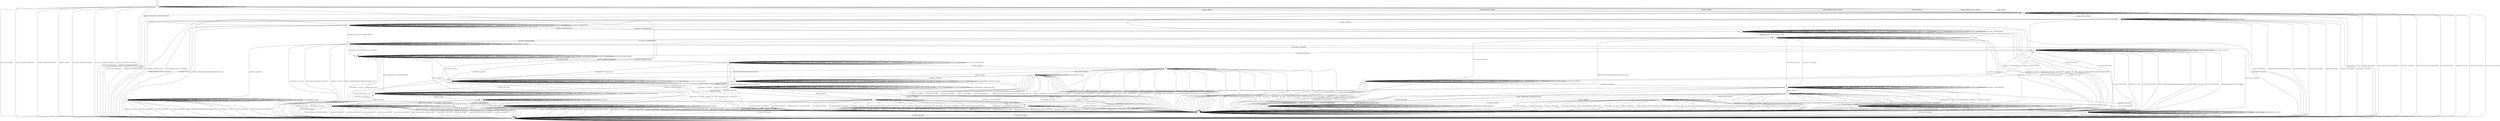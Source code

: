 digraph "" {
	graph ["Incoming time"=0.2832934856414795,
		"Outgoing time"=0.41793370246887207,
		Output="{'States': 32, 'Transitions': 683}",
		Reference="{'States': 32, 'Transitions': 683}",
		Solver=msat,
		Updated="{'States': 32, 'Transitions': 683}",
		"f-measure"=1.0,
		precision=1.0,
		recall=1.0
	];
	a -> a	[key=0,
		label="KEXINIT / UNIMPLEMENTED"];
	a -> a	[key=1,
		label="SERVICE_REQUEST_AUTH / SERVICE_ACCEPT"];
	a -> a	[key=2,
		label="CH_WINDOW_ADJUST / UNIMPLEMENTED"];
	a -> a	[key=3,
		label="DEBUG / NO_RESP"];
	a -> a	[key=4,
		label="CH_EXTENDED_DATA / UNIMPLEMENTED"];
	a -> a	[key=5,
		label="CH_OPEN / CH_MAX"];
	a -> a	[key=6,
		label="CH_REQUEST_PTY / UNIMPLEMENTED"];
	a -> a	[key=7,
		label="KEX30 / UNIMPLEMENTED"];
	a -> a	[key=8,
		label="IGNORE / NO_RESP"];
	a -> a	[key=9,
		label="CH_EOF / UNIMPLEMENTED"];
	a -> a	[key=10,
		label="CH_DATA / UNIMPLEMENTED"];
	a -> a	[key=11,
		label="UNIMPLEMENTED / NO_RESP"];
	a -> l	[key=0,
		label="UA_PK_NOK / UA_FAILURE"];
	a -> m	[key=0,
		label="DISCONNECT / NO_CONN"];
	a -> m	[key=1,
		label="SERVICE_REQUEST_CONN / DISCONNECT"];
	a -> m	[key=2,
		label="NEWKEYS / NO_CONN"];
	a -> m	[key=3,
		label="REKEY / UNIMPLEMENTED|UNIMPLEMENTED|NO_CONN"];
	a -> p	[key=0,
		label="UA_PK_OK / UA_SUCCESS"];
	a -> p	[key=1,
		label="UA_PW_OK / UA_SUCCESS"];
	a -> q	[key=0,
		label="CH_CLOSE / UNIMPLEMENTED"];
	a -> r	[key=0,
		label="UA_PW_NOK / UA_FAILURE"];
	a -> cc	[key=0,
		label="UA_NONE / UA_FAILURE"];
	b -> b	[key=0,
		label="CH_WINDOW_ADJUST / CH_NONE"];
	b -> b	[key=1,
		label="CH_EXTENDED_DATA / CH_NONE"];
	b -> b	[key=2,
		label="CH_CLOSE / CH_NONE"];
	b -> b	[key=3,
		label="CH_REQUEST_PTY / CH_NONE"];
	b -> b	[key=4,
		label="CH_EOF / CH_NONE"];
	b -> b	[key=5,
		label="CH_DATA / CH_NONE"];
	b -> c	[key=0,
		label="REKEY / KEXINIT|KEX31+NEWKEYS|NO_RESP"];
	b -> m	[key=0,
		label="CH_OPEN / KEXINIT+DISCONNECT"];
	b -> bb	[key=0,
		label="DISCONNECT / KEXINIT"];
	b -> bb	[key=1,
		label="UA_PK_OK / KEXINIT+DISCONNECT"];
	b -> bb	[key=2,
		label="UA_NONE / KEXINIT+DISCONNECT"];
	b -> bb	[key=3,
		label="NEWKEYS / KEXINIT"];
	b -> bb	[key=4,
		label="UA_PK_NOK / KEXINIT+DISCONNECT"];
	b -> bb	[key=5,
		label="UA_PW_OK / KEXINIT+DISCONNECT"];
	b -> bb	[key=6,
		label="UA_PW_NOK / KEXINIT+DISCONNECT"];
	b -> ee	[key=0,
		label="KEXINIT / KEXINIT"];
	b -> ee	[key=1,
		label="SERVICE_REQUEST_AUTH / KEXINIT"];
	b -> ee	[key=2,
		label="DEBUG / KEXINIT"];
	b -> ee	[key=3,
		label="SERVICE_REQUEST_CONN / KEXINIT"];
	b -> ee	[key=4,
		label="KEX30 / KEXINIT"];
	b -> ee	[key=5,
		label="IGNORE / KEXINIT"];
	b -> ee	[key=6,
		label="UNIMPLEMENTED / KEXINIT"];
	c -> c	[key=0,
		label="KEXINIT / UNIMPLEMENTED"];
	c -> c	[key=1,
		label="CH_WINDOW_ADJUST / CH_NONE"];
	c -> c	[key=2,
		label="DEBUG / NO_RESP"];
	c -> c	[key=3,
		label="UA_PK_OK / UNIMPLEMENTED"];
	c -> c	[key=4,
		label="UA_NONE / UNIMPLEMENTED"];
	c -> c	[key=5,
		label="CH_EXTENDED_DATA / CH_NONE"];
	c -> c	[key=6,
		label="UA_PK_NOK / UNIMPLEMENTED"];
	c -> c	[key=7,
		label="CH_CLOSE / CH_NONE"];
	c -> c	[key=8,
		label="CH_REQUEST_PTY / CH_NONE"];
	c -> c	[key=9,
		label="KEX30 / UNIMPLEMENTED"];
	c -> c	[key=10,
		label="IGNORE / NO_RESP"];
	c -> c	[key=11,
		label="CH_EOF / CH_NONE"];
	c -> c	[key=12,
		label="CH_DATA / CH_NONE"];
	c -> c	[key=13,
		label="UNIMPLEMENTED / NO_RESP"];
	c -> c	[key=14,
		label="UA_PW_OK / UNIMPLEMENTED"];
	c -> c	[key=15,
		label="UA_PW_NOK / UNIMPLEMENTED"];
	c -> g	[key=0,
		label="CH_OPEN / UNIMPLEMENTED"];
	c -> q	[key=0,
		label="SERVICE_REQUEST_AUTH / SERVICE_ACCEPT"];
	c -> bb	[key=0,
		label="DISCONNECT / NO_CONN"];
	c -> bb	[key=1,
		label="SERVICE_REQUEST_CONN / DISCONNECT"];
	c -> bb	[key=2,
		label="NEWKEYS / NO_CONN"];
	c -> bb	[key=3,
		label="REKEY / UNIMPLEMENTED|UNIMPLEMENTED|NO_CONN"];
	d -> d	[key=0,
		label="DEBUG / NO_RESP"];
	d -> d	[key=1,
		label="CH_OPEN / CH_MAX"];
	d -> d	[key=2,
		label="IGNORE / NO_RESP"];
	d -> d	[key=3,
		label="UNIMPLEMENTED / NO_RESP"];
	d -> m	[key=0,
		label="DISCONNECT / NO_CONN"];
	d -> m	[key=1,
		label="KEXINIT / DISCONNECT"];
	d -> m	[key=2,
		label="SERVICE_REQUEST_AUTH / DISCONNECT"];
	d -> m	[key=3,
		label="CH_WINDOW_ADJUST / DISCONNECT"];
	d -> m	[key=4,
		label="UA_PK_OK / DISCONNECT"];
	d -> m	[key=5,
		label="SERVICE_REQUEST_CONN / DISCONNECT"];
	d -> m	[key=6,
		label="UA_NONE / DISCONNECT"];
	d -> m	[key=7,
		label="CH_EXTENDED_DATA / DISCONNECT"];
	d -> m	[key=8,
		label="NEWKEYS / NO_CONN"];
	d -> m	[key=9,
		label="UA_PK_NOK / DISCONNECT"];
	d -> m	[key=10,
		label="CH_REQUEST_PTY / DISCONNECT"];
	d -> m	[key=11,
		label="CH_EOF / DISCONNECT"];
	d -> m	[key=12,
		label="CH_DATA / DISCONNECT"];
	d -> m	[key=13,
		label="UA_PW_OK / DISCONNECT"];
	d -> m	[key=14,
		label="UA_PW_NOK / DISCONNECT"];
	d -> m	[key=15,
		label="REKEY / DISCONNECT|NO_CONN|NO_CONN"];
	d -> v	[key=0,
		label="KEX30 / KEX31+NEWKEYS"];
	d -> bb	[key=0,
		label="CH_CLOSE / DISCONNECT"];
	e -> b	[key=0];
	f -> f	[key=0,
		label="DEBUG / NO_RESP"];
	f -> f	[key=1,
		label="CH_OPEN / CH_MAX"];
	f -> f	[key=2,
		label="IGNORE / NO_RESP"];
	f -> f	[key=3,
		label="UNIMPLEMENTED / NO_RESP"];
	f -> j	[key=0,
		label="KEX30 / KEX31+NEWKEYS"];
	f -> m	[key=0,
		label="DISCONNECT / NO_CONN"];
	f -> m	[key=1,
		label="KEXINIT / DISCONNECT"];
	f -> m	[key=2,
		label="SERVICE_REQUEST_AUTH / DISCONNECT"];
	f -> m	[key=3,
		label="CH_WINDOW_ADJUST / DISCONNECT"];
	f -> m	[key=4,
		label="UA_PK_OK / DISCONNECT"];
	f -> m	[key=5,
		label="SERVICE_REQUEST_CONN / DISCONNECT"];
	f -> m	[key=6,
		label="UA_NONE / DISCONNECT"];
	f -> m	[key=7,
		label="CH_EXTENDED_DATA / DISCONNECT"];
	f -> m	[key=8,
		label="NEWKEYS / NO_CONN"];
	f -> m	[key=9,
		label="UA_PK_NOK / DISCONNECT"];
	f -> m	[key=10,
		label="CH_REQUEST_PTY / DISCONNECT"];
	f -> m	[key=11,
		label="CH_EOF / DISCONNECT"];
	f -> m	[key=12,
		label="CH_DATA / DISCONNECT"];
	f -> m	[key=13,
		label="UA_PW_OK / DISCONNECT"];
	f -> m	[key=14,
		label="UA_PW_NOK / DISCONNECT"];
	f -> m	[key=15,
		label="REKEY / DISCONNECT|NO_CONN|NO_CONN"];
	f -> bb	[key=0,
		label="CH_CLOSE / DISCONNECT"];
	g -> a	[key=0,
		label="SERVICE_REQUEST_AUTH / SERVICE_ACCEPT"];
	g -> c	[key=0,
		label="CH_CLOSE / UNIMPLEMENTED"];
	g -> g	[key=0,
		label="KEXINIT / UNIMPLEMENTED"];
	g -> g	[key=1,
		label="CH_WINDOW_ADJUST / UNIMPLEMENTED"];
	g -> g	[key=2,
		label="DEBUG / NO_RESP"];
	g -> g	[key=3,
		label="UA_PK_OK / UNIMPLEMENTED"];
	g -> g	[key=4,
		label="UA_NONE / UNIMPLEMENTED"];
	g -> g	[key=5,
		label="CH_EXTENDED_DATA / UNIMPLEMENTED"];
	g -> g	[key=6,
		label="UA_PK_NOK / UNIMPLEMENTED"];
	g -> g	[key=7,
		label="CH_OPEN / CH_MAX"];
	g -> g	[key=8,
		label="CH_REQUEST_PTY / UNIMPLEMENTED"];
	g -> g	[key=9,
		label="KEX30 / UNIMPLEMENTED"];
	g -> g	[key=10,
		label="IGNORE / NO_RESP"];
	g -> g	[key=11,
		label="CH_EOF / UNIMPLEMENTED"];
	g -> g	[key=12,
		label="CH_DATA / UNIMPLEMENTED"];
	g -> g	[key=13,
		label="UNIMPLEMENTED / NO_RESP"];
	g -> g	[key=14,
		label="UA_PW_OK / UNIMPLEMENTED"];
	g -> g	[key=15,
		label="UA_PW_NOK / UNIMPLEMENTED"];
	g -> m	[key=0,
		label="DISCONNECT / NO_CONN"];
	g -> m	[key=1,
		label="SERVICE_REQUEST_CONN / DISCONNECT"];
	g -> m	[key=2,
		label="NEWKEYS / NO_CONN"];
	g -> m	[key=3,
		label="REKEY / UNIMPLEMENTED|UNIMPLEMENTED|NO_CONN"];
	h -> h	[key=0,
		label="KEXINIT / UNIMPLEMENTED"];
	h -> h	[key=1,
		label="SERVICE_REQUEST_AUTH / SERVICE_ACCEPT"];
	h -> h	[key=2,
		label="CH_WINDOW_ADJUST / CH_NONE"];
	h -> h	[key=3,
		label="DEBUG / NO_RESP"];
	h -> h	[key=4,
		label="CH_EXTENDED_DATA / CH_NONE"];
	h -> h	[key=5,
		label="CH_CLOSE / CH_NONE"];
	h -> h	[key=6,
		label="CH_REQUEST_PTY / CH_NONE"];
	h -> h	[key=7,
		label="KEX30 / UNIMPLEMENTED"];
	h -> h	[key=8,
		label="IGNORE / NO_RESP"];
	h -> h	[key=9,
		label="CH_EOF / CH_NONE"];
	h -> h	[key=10,
		label="CH_DATA / CH_NONE"];
	h -> h	[key=11,
		label="UNIMPLEMENTED / NO_RESP"];
	h -> h	[key=12,
		label="UA_PW_NOK / UA_FAILURE"];
	h -> r	[key=0,
		label="CH_OPEN / UNIMPLEMENTED"];
	h -> bb	[key=0,
		label="DISCONNECT / NO_CONN"];
	h -> bb	[key=1,
		label="UA_PK_OK / DISCONNECT"];
	h -> bb	[key=2,
		label="SERVICE_REQUEST_CONN / DISCONNECT"];
	h -> bb	[key=3,
		label="UA_NONE / DISCONNECT"];
	h -> bb	[key=4,
		label="NEWKEYS / NO_CONN"];
	h -> bb	[key=5,
		label="UA_PK_NOK / DISCONNECT"];
	h -> bb	[key=6,
		label="REKEY / UNIMPLEMENTED|UNIMPLEMENTED|NO_CONN"];
	h -> dd	[key=0,
		label="UA_PW_OK / UA_SUCCESS"];
	i -> i	[key=0,
		label="DEBUG / NO_RESP"];
	i -> i	[key=1,
		label="CH_OPEN / CH_MAX"];
	i -> i	[key=2,
		label="IGNORE / NO_RESP"];
	i -> i	[key=3,
		label="UNIMPLEMENTED / NO_RESP"];
	i -> m	[key=0,
		label="DISCONNECT / NO_CONN"];
	i -> m	[key=1,
		label="KEXINIT / DISCONNECT"];
	i -> m	[key=2,
		label="SERVICE_REQUEST_AUTH / DISCONNECT"];
	i -> m	[key=3,
		label="CH_WINDOW_ADJUST / DISCONNECT"];
	i -> m	[key=4,
		label="UA_PK_OK / DISCONNECT"];
	i -> m	[key=5,
		label="SERVICE_REQUEST_CONN / DISCONNECT"];
	i -> m	[key=6,
		label="UA_NONE / DISCONNECT"];
	i -> m	[key=7,
		label="CH_EXTENDED_DATA / DISCONNECT"];
	i -> m	[key=8,
		label="UA_PK_NOK / DISCONNECT"];
	i -> m	[key=9,
		label="CH_REQUEST_PTY / DISCONNECT"];
	i -> m	[key=10,
		label="KEX30 / DISCONNECT"];
	i -> m	[key=11,
		label="CH_EOF / DISCONNECT"];
	i -> m	[key=12,
		label="CH_DATA / DISCONNECT"];
	i -> m	[key=13,
		label="UA_PW_OK / DISCONNECT"];
	i -> m	[key=14,
		label="UA_PW_NOK / DISCONNECT"];
	i -> m	[key=15,
		label="REKEY / DISCONNECT|NO_CONN|NO_CONN"];
	i -> t	[key=0,
		label="NEWKEYS / NO_RESP"];
	i -> bb	[key=0,
		label="CH_CLOSE / DISCONNECT"];
	j -> j	[key=0,
		label="DEBUG / NO_RESP"];
	j -> j	[key=1,
		label="CH_OPEN / CH_MAX"];
	j -> j	[key=2,
		label="IGNORE / NO_RESP"];
	j -> j	[key=3,
		label="UNIMPLEMENTED / NO_RESP"];
	j -> m	[key=0,
		label="DISCONNECT / NO_CONN"];
	j -> m	[key=1,
		label="KEXINIT / DISCONNECT"];
	j -> m	[key=2,
		label="SERVICE_REQUEST_AUTH / DISCONNECT"];
	j -> m	[key=3,
		label="CH_WINDOW_ADJUST / DISCONNECT"];
	j -> m	[key=4,
		label="UA_PK_OK / DISCONNECT"];
	j -> m	[key=5,
		label="SERVICE_REQUEST_CONN / DISCONNECT"];
	j -> m	[key=6,
		label="UA_NONE / DISCONNECT"];
	j -> m	[key=7,
		label="CH_EXTENDED_DATA / DISCONNECT"];
	j -> m	[key=8,
		label="UA_PK_NOK / DISCONNECT"];
	j -> m	[key=9,
		label="CH_REQUEST_PTY / DISCONNECT"];
	j -> m	[key=10,
		label="KEX30 / DISCONNECT"];
	j -> m	[key=11,
		label="CH_EOF / DISCONNECT"];
	j -> m	[key=12,
		label="CH_DATA / DISCONNECT"];
	j -> m	[key=13,
		label="UA_PW_OK / DISCONNECT"];
	j -> m	[key=14,
		label="UA_PW_NOK / DISCONNECT"];
	j -> m	[key=15,
		label="REKEY / DISCONNECT|NO_CONN|NO_CONN"];
	j -> s	[key=0,
		label="NEWKEYS / NO_RESP"];
	j -> bb	[key=0,
		label="CH_CLOSE / DISCONNECT"];
	k -> d	[key=0,
		label="KEXINIT / KEXINIT"];
	k -> k	[key=0,
		label="SERVICE_REQUEST_AUTH / UNIMPLEMENTED"];
	k -> k	[key=1,
		label="CH_WINDOW_ADJUST / NO_RESP"];
	k -> k	[key=2,
		label="DEBUG / NO_RESP"];
	k -> k	[key=3,
		label="UA_PK_OK / UNIMPLEMENTED"];
	k -> k	[key=4,
		label="SERVICE_REQUEST_CONN / UNIMPLEMENTED"];
	k -> k	[key=5,
		label="UA_NONE / UNIMPLEMENTED"];
	k -> k	[key=6,
		label="CH_EXTENDED_DATA / NO_RESP"];
	k -> k	[key=7,
		label="UA_PK_NOK / UNIMPLEMENTED"];
	k -> k	[key=8,
		label="CH_OPEN / CH_MAX"];
	k -> k	[key=9,
		label="KEX30 / UNIMPLEMENTED"];
	k -> k	[key=10,
		label="IGNORE / NO_RESP"];
	k -> k	[key=11,
		label="CH_EOF / NO_RESP"];
	k -> k	[key=12,
		label="CH_DATA / NO_RESP"];
	k -> k	[key=13,
		label="UNIMPLEMENTED / NO_RESP"];
	k -> k	[key=14,
		label="UA_PW_OK / UNIMPLEMENTED"];
	k -> k	[key=15,
		label="UA_PW_NOK / UNIMPLEMENTED"];
	k -> m	[key=0,
		label="DISCONNECT / NO_CONN"];
	k -> m	[key=1,
		label="NEWKEYS / NO_CONN"];
	k -> n	[key=0,
		label="CH_REQUEST_PTY / CH_SUCCESS"];
	k -> w	[key=0,
		label="REKEY / KEXINIT|KEX31+NEWKEYS|NO_RESP"];
	k -> dd	[key=0,
		label="CH_CLOSE / CH_CLOSE"];
	l -> l	[key=0,
		label="KEXINIT / UNIMPLEMENTED"];
	l -> l	[key=1,
		label="SERVICE_REQUEST_AUTH / SERVICE_ACCEPT"];
	l -> l	[key=2,
		label="CH_WINDOW_ADJUST / UNIMPLEMENTED"];
	l -> l	[key=3,
		label="DEBUG / NO_RESP"];
	l -> l	[key=4,
		label="CH_EXTENDED_DATA / UNIMPLEMENTED"];
	l -> l	[key=5,
		label="UA_PK_NOK / UA_FAILURE"];
	l -> l	[key=6,
		label="CH_OPEN / CH_MAX"];
	l -> l	[key=7,
		label="CH_REQUEST_PTY / UNIMPLEMENTED"];
	l -> l	[key=8,
		label="KEX30 / UNIMPLEMENTED"];
	l -> l	[key=9,
		label="IGNORE / NO_RESP"];
	l -> l	[key=10,
		label="CH_EOF / UNIMPLEMENTED"];
	l -> l	[key=11,
		label="CH_DATA / UNIMPLEMENTED"];
	l -> l	[key=12,
		label="UNIMPLEMENTED / NO_RESP"];
	l -> m	[key=0,
		label="DISCONNECT / NO_CONN"];
	l -> m	[key=1,
		label="UA_PK_OK / DISCONNECT"];
	l -> m	[key=2,
		label="SERVICE_REQUEST_CONN / DISCONNECT"];
	l -> m	[key=3,
		label="UA_NONE / DISCONNECT"];
	l -> m	[key=4,
		label="NEWKEYS / NO_CONN"];
	l -> m	[key=5,
		label="UA_PW_OK / DISCONNECT"];
	l -> m	[key=6,
		label="UA_PW_NOK / DISCONNECT"];
	l -> m	[key=7,
		label="REKEY / UNIMPLEMENTED|UNIMPLEMENTED|NO_CONN"];
	l -> aa	[key=0,
		label="CH_CLOSE / UNIMPLEMENTED"];
	m -> m	[key=0,
		label="DISCONNECT / NO_CONN"];
	m -> m	[key=1,
		label="KEXINIT / NO_CONN"];
	m -> m	[key=2,
		label="SERVICE_REQUEST_AUTH / NO_CONN"];
	m -> m	[key=3,
		label="CH_WINDOW_ADJUST / NO_CONN"];
	m -> m	[key=4,
		label="DEBUG / NO_CONN"];
	m -> m	[key=5,
		label="UA_PK_OK / NO_CONN"];
	m -> m	[key=6,
		label="SERVICE_REQUEST_CONN / NO_CONN"];
	m -> m	[key=7,
		label="UA_NONE / NO_CONN"];
	m -> m	[key=8,
		label="CH_EXTENDED_DATA / NO_CONN"];
	m -> m	[key=9,
		label="NEWKEYS / NO_CONN"];
	m -> m	[key=10,
		label="UA_PK_NOK / NO_CONN"];
	m -> m	[key=11,
		label="CH_OPEN / CH_MAX"];
	m -> m	[key=12,
		label="CH_REQUEST_PTY / NO_CONN"];
	m -> m	[key=13,
		label="KEX30 / NO_CONN"];
	m -> m	[key=14,
		label="IGNORE / NO_CONN"];
	m -> m	[key=15,
		label="CH_EOF / NO_CONN"];
	m -> m	[key=16,
		label="CH_DATA / NO_CONN"];
	m -> m	[key=17,
		label="UNIMPLEMENTED / NO_CONN"];
	m -> m	[key=18,
		label="UA_PW_OK / NO_CONN"];
	m -> m	[key=19,
		label="UA_PW_NOK / NO_CONN"];
	m -> m	[key=20,
		label="REKEY / NO_CONN|NO_CONN|NO_CONN"];
	m -> bb	[key=0,
		label="CH_CLOSE / NO_CONN"];
	n -> m	[key=0,
		label="DISCONNECT / NO_CONN"];
	n -> m	[key=1,
		label="NEWKEYS / NO_CONN"];
	n -> m	[key=2,
		label="CH_REQUEST_PTY / DISCONNECT"];
	n -> n	[key=0,
		label="SERVICE_REQUEST_AUTH / UNIMPLEMENTED"];
	n -> n	[key=1,
		label="CH_WINDOW_ADJUST / NO_RESP"];
	n -> n	[key=2,
		label="DEBUG / NO_RESP"];
	n -> n	[key=3,
		label="UA_PK_OK / UNIMPLEMENTED"];
	n -> n	[key=4,
		label="SERVICE_REQUEST_CONN / UNIMPLEMENTED"];
	n -> n	[key=5,
		label="UA_NONE / UNIMPLEMENTED"];
	n -> n	[key=6,
		label="CH_EXTENDED_DATA / NO_RESP"];
	n -> n	[key=7,
		label="UA_PK_NOK / UNIMPLEMENTED"];
	n -> n	[key=8,
		label="CH_OPEN / CH_MAX"];
	n -> n	[key=9,
		label="KEX30 / UNIMPLEMENTED"];
	n -> n	[key=10,
		label="IGNORE / NO_RESP"];
	n -> n	[key=11,
		label="CH_EOF / NO_RESP"];
	n -> n	[key=12,
		label="CH_DATA / NO_RESP"];
	n -> n	[key=13,
		label="UNIMPLEMENTED / NO_RESP"];
	n -> n	[key=14,
		label="UA_PW_OK / UNIMPLEMENTED"];
	n -> n	[key=15,
		label="UA_PW_NOK / UNIMPLEMENTED"];
	n -> t	[key=0,
		label="REKEY / KEXINIT|KEX31+NEWKEYS|NO_RESP"];
	n -> z	[key=0,
		label="KEXINIT / KEXINIT"];
	n -> dd	[key=0,
		label="CH_CLOSE / CH_CLOSE"];
	o -> m	[key=0,
		label="CH_OPEN / DISCONNECT"];
	o -> o	[key=0,
		label="CH_WINDOW_ADJUST / CH_NONE"];
	o -> o	[key=1,
		label="DEBUG / NO_RESP"];
	o -> o	[key=2,
		label="CH_EXTENDED_DATA / CH_NONE"];
	o -> o	[key=3,
		label="CH_CLOSE / CH_NONE"];
	o -> o	[key=4,
		label="CH_REQUEST_PTY / CH_NONE"];
	o -> o	[key=5,
		label="IGNORE / NO_RESP"];
	o -> o	[key=6,
		label="CH_EOF / CH_NONE"];
	o -> o	[key=7,
		label="CH_DATA / CH_NONE"];
	o -> o	[key=8,
		label="UNIMPLEMENTED / NO_RESP"];
	o -> x	[key=0,
		label="NEWKEYS / NO_RESP"];
	o -> bb	[key=0,
		label="DISCONNECT / NO_CONN"];
	o -> bb	[key=1,
		label="KEXINIT / DISCONNECT"];
	o -> bb	[key=2,
		label="SERVICE_REQUEST_AUTH / DISCONNECT"];
	o -> bb	[key=3,
		label="UA_PK_OK / DISCONNECT"];
	o -> bb	[key=4,
		label="SERVICE_REQUEST_CONN / DISCONNECT"];
	o -> bb	[key=5,
		label="UA_NONE / DISCONNECT"];
	o -> bb	[key=6,
		label="UA_PK_NOK / DISCONNECT"];
	o -> bb	[key=7,
		label="KEX30 / DISCONNECT"];
	o -> bb	[key=8,
		label="UA_PW_OK / DISCONNECT"];
	o -> bb	[key=9,
		label="UA_PW_NOK / DISCONNECT"];
	o -> bb	[key=10,
		label="REKEY / DISCONNECT|NO_CONN|NO_CONN"];
	p -> f	[key=0,
		label="KEXINIT / KEXINIT"];
	p -> m	[key=0,
		label="DISCONNECT / NO_CONN"];
	p -> m	[key=1,
		label="CH_EXTENDED_DATA / DISCONNECT"];
	p -> m	[key=2,
		label="NEWKEYS / NO_CONN"];
	p -> m	[key=3,
		label="CH_REQUEST_PTY / DISCONNECT"];
	p -> m	[key=4,
		label="CH_EOF / DISCONNECT"];
	p -> m	[key=5,
		label="CH_DATA / DISCONNECT"];
	p -> p	[key=0,
		label="SERVICE_REQUEST_AUTH / UNIMPLEMENTED"];
	p -> p	[key=1,
		label="CH_WINDOW_ADJUST / NO_RESP"];
	p -> p	[key=2,
		label="DEBUG / NO_RESP"];
	p -> p	[key=3,
		label="UA_PK_OK / UNIMPLEMENTED"];
	p -> p	[key=4,
		label="SERVICE_REQUEST_CONN / UNIMPLEMENTED"];
	p -> p	[key=5,
		label="UA_NONE / UNIMPLEMENTED"];
	p -> p	[key=6,
		label="UA_PK_NOK / UNIMPLEMENTED"];
	p -> p	[key=7,
		label="CH_OPEN / CH_MAX"];
	p -> p	[key=8,
		label="KEX30 / UNIMPLEMENTED"];
	p -> p	[key=9,
		label="IGNORE / NO_RESP"];
	p -> p	[key=10,
		label="UNIMPLEMENTED / NO_RESP"];
	p -> p	[key=11,
		label="UA_PW_OK / UNIMPLEMENTED"];
	p -> p	[key=12,
		label="UA_PW_NOK / UNIMPLEMENTED"];
	p -> s	[key=0,
		label="REKEY / KEXINIT|KEX31+NEWKEYS|NO_RESP"];
	p -> bb	[key=0,
		label="CH_CLOSE / DISCONNECT"];
	q -> a	[key=0,
		label="CH_OPEN / UNIMPLEMENTED"];
	q -> h	[key=0,
		label="UA_PW_NOK / UA_FAILURE"];
	q -> q	[key=0,
		label="KEXINIT / UNIMPLEMENTED"];
	q -> q	[key=1,
		label="SERVICE_REQUEST_AUTH / SERVICE_ACCEPT"];
	q -> q	[key=2,
		label="CH_WINDOW_ADJUST / CH_NONE"];
	q -> q	[key=3,
		label="DEBUG / NO_RESP"];
	q -> q	[key=4,
		label="CH_EXTENDED_DATA / CH_NONE"];
	q -> q	[key=5,
		label="CH_CLOSE / CH_NONE"];
	q -> q	[key=6,
		label="CH_REQUEST_PTY / CH_NONE"];
	q -> q	[key=7,
		label="KEX30 / UNIMPLEMENTED"];
	q -> q	[key=8,
		label="IGNORE / NO_RESP"];
	q -> q	[key=9,
		label="CH_EOF / CH_NONE"];
	q -> q	[key=10,
		label="CH_DATA / CH_NONE"];
	q -> q	[key=11,
		label="UNIMPLEMENTED / NO_RESP"];
	q -> y	[key=0,
		label="UA_NONE / UA_FAILURE"];
	q -> aa	[key=0,
		label="UA_PK_NOK / UA_FAILURE"];
	q -> bb	[key=0,
		label="DISCONNECT / NO_CONN"];
	q -> bb	[key=1,
		label="SERVICE_REQUEST_CONN / DISCONNECT"];
	q -> bb	[key=2,
		label="NEWKEYS / NO_CONN"];
	q -> bb	[key=3,
		label="REKEY / UNIMPLEMENTED|UNIMPLEMENTED|NO_CONN"];
	q -> dd	[key=0,
		label="UA_PK_OK / UA_SUCCESS"];
	q -> dd	[key=1,
		label="UA_PW_OK / UA_SUCCESS"];
	r -> h	[key=0,
		label="CH_CLOSE / UNIMPLEMENTED"];
	r -> m	[key=0,
		label="DISCONNECT / NO_CONN"];
	r -> m	[key=1,
		label="UA_PK_OK / DISCONNECT"];
	r -> m	[key=2,
		label="SERVICE_REQUEST_CONN / DISCONNECT"];
	r -> m	[key=3,
		label="UA_NONE / DISCONNECT"];
	r -> m	[key=4,
		label="NEWKEYS / NO_CONN"];
	r -> m	[key=5,
		label="UA_PK_NOK / DISCONNECT"];
	r -> m	[key=6,
		label="REKEY / UNIMPLEMENTED|UNIMPLEMENTED|NO_CONN"];
	r -> p	[key=0,
		label="UA_PW_OK / UA_SUCCESS"];
	r -> r	[key=0,
		label="KEXINIT / UNIMPLEMENTED"];
	r -> r	[key=1,
		label="SERVICE_REQUEST_AUTH / SERVICE_ACCEPT"];
	r -> r	[key=2,
		label="CH_WINDOW_ADJUST / UNIMPLEMENTED"];
	r -> r	[key=3,
		label="DEBUG / NO_RESP"];
	r -> r	[key=4,
		label="CH_EXTENDED_DATA / UNIMPLEMENTED"];
	r -> r	[key=5,
		label="CH_OPEN / CH_MAX"];
	r -> r	[key=6,
		label="CH_REQUEST_PTY / UNIMPLEMENTED"];
	r -> r	[key=7,
		label="KEX30 / UNIMPLEMENTED"];
	r -> r	[key=8,
		label="IGNORE / NO_RESP"];
	r -> r	[key=9,
		label="CH_EOF / UNIMPLEMENTED"];
	r -> r	[key=10,
		label="CH_DATA / UNIMPLEMENTED"];
	r -> r	[key=11,
		label="UNIMPLEMENTED / NO_RESP"];
	r -> r	[key=12,
		label="UA_PW_NOK / UA_FAILURE"];
	s -> f	[key=0,
		label="KEXINIT / KEXINIT"];
	s -> m	[key=0,
		label="DISCONNECT / NO_CONN"];
	s -> m	[key=1,
		label="CH_EXTENDED_DATA / DISCONNECT"];
	s -> m	[key=2,
		label="NEWKEYS / NO_CONN"];
	s -> m	[key=3,
		label="CH_REQUEST_PTY / DISCONNECT"];
	s -> m	[key=4,
		label="CH_EOF / DISCONNECT"];
	s -> m	[key=5,
		label="CH_DATA / DISCONNECT"];
	s -> s	[key=0,
		label="SERVICE_REQUEST_AUTH / NO_RESP"];
	s -> s	[key=1,
		label="CH_WINDOW_ADJUST / NO_RESP"];
	s -> s	[key=2,
		label="DEBUG / NO_RESP"];
	s -> s	[key=3,
		label="UA_PK_OK / UNIMPLEMENTED"];
	s -> s	[key=4,
		label="SERVICE_REQUEST_CONN / NO_RESP"];
	s -> s	[key=5,
		label="UA_NONE / UNIMPLEMENTED"];
	s -> s	[key=6,
		label="UA_PK_NOK / UNIMPLEMENTED"];
	s -> s	[key=7,
		label="CH_OPEN / CH_MAX"];
	s -> s	[key=8,
		label="KEX30 / NO_RESP"];
	s -> s	[key=9,
		label="IGNORE / NO_RESP"];
	s -> s	[key=10,
		label="UNIMPLEMENTED / NO_RESP"];
	s -> s	[key=11,
		label="UA_PW_OK / UNIMPLEMENTED"];
	s -> s	[key=12,
		label="UA_PW_NOK / UNIMPLEMENTED"];
	s -> s	[key=13,
		label="REKEY / KEXINIT|KEX31+NEWKEYS|NO_RESP"];
	s -> bb	[key=0,
		label="CH_CLOSE / DISCONNECT"];
	t -> m	[key=0,
		label="DISCONNECT / NO_CONN"];
	t -> m	[key=1,
		label="NEWKEYS / NO_CONN"];
	t -> m	[key=2,
		label="CH_REQUEST_PTY / DISCONNECT"];
	t -> t	[key=0,
		label="SERVICE_REQUEST_AUTH / NO_RESP"];
	t -> t	[key=1,
		label="CH_WINDOW_ADJUST / NO_RESP"];
	t -> t	[key=2,
		label="DEBUG / NO_RESP"];
	t -> t	[key=3,
		label="UA_PK_OK / UNIMPLEMENTED"];
	t -> t	[key=4,
		label="SERVICE_REQUEST_CONN / NO_RESP"];
	t -> t	[key=5,
		label="UA_NONE / UNIMPLEMENTED"];
	t -> t	[key=6,
		label="CH_EXTENDED_DATA / NO_RESP"];
	t -> t	[key=7,
		label="UA_PK_NOK / UNIMPLEMENTED"];
	t -> t	[key=8,
		label="CH_OPEN / CH_MAX"];
	t -> t	[key=9,
		label="KEX30 / NO_RESP"];
	t -> t	[key=10,
		label="IGNORE / NO_RESP"];
	t -> t	[key=11,
		label="CH_EOF / NO_RESP"];
	t -> t	[key=12,
		label="CH_DATA / NO_RESP"];
	t -> t	[key=13,
		label="UNIMPLEMENTED / NO_RESP"];
	t -> t	[key=14,
		label="UA_PW_OK / UNIMPLEMENTED"];
	t -> t	[key=15,
		label="UA_PW_NOK / UNIMPLEMENTED"];
	t -> t	[key=16,
		label="REKEY / KEXINIT|KEX31+NEWKEYS|NO_RESP"];
	t -> x	[key=0,
		label="CH_CLOSE / CH_CLOSE"];
	t -> z	[key=0,
		label="KEXINIT / KEXINIT"];
	u -> c	[key=0,
		label="NEWKEYS / NO_RESP"];
	u -> m	[key=0,
		label="CH_OPEN / DISCONNECT"];
	u -> u	[key=0,
		label="CH_WINDOW_ADJUST / CH_NONE"];
	u -> u	[key=1,
		label="DEBUG / NO_RESP"];
	u -> u	[key=2,
		label="CH_EXTENDED_DATA / CH_NONE"];
	u -> u	[key=3,
		label="CH_CLOSE / CH_NONE"];
	u -> u	[key=4,
		label="CH_REQUEST_PTY / CH_NONE"];
	u -> u	[key=5,
		label="IGNORE / NO_RESP"];
	u -> u	[key=6,
		label="CH_EOF / CH_NONE"];
	u -> u	[key=7,
		label="CH_DATA / CH_NONE"];
	u -> u	[key=8,
		label="UNIMPLEMENTED / NO_RESP"];
	u -> bb	[key=0,
		label="DISCONNECT / NO_CONN"];
	u -> bb	[key=1,
		label="KEXINIT / DISCONNECT"];
	u -> bb	[key=2,
		label="SERVICE_REQUEST_AUTH / DISCONNECT"];
	u -> bb	[key=3,
		label="UA_PK_OK / DISCONNECT"];
	u -> bb	[key=4,
		label="SERVICE_REQUEST_CONN / DISCONNECT"];
	u -> bb	[key=5,
		label="UA_NONE / DISCONNECT"];
	u -> bb	[key=6,
		label="UA_PK_NOK / DISCONNECT"];
	u -> bb	[key=7,
		label="KEX30 / DISCONNECT"];
	u -> bb	[key=8,
		label="UA_PW_OK / DISCONNECT"];
	u -> bb	[key=9,
		label="UA_PW_NOK / DISCONNECT"];
	u -> bb	[key=10,
		label="REKEY / DISCONNECT|NO_CONN|NO_CONN"];
	v -> m	[key=0,
		label="DISCONNECT / NO_CONN"];
	v -> m	[key=1,
		label="KEXINIT / DISCONNECT"];
	v -> m	[key=2,
		label="SERVICE_REQUEST_AUTH / DISCONNECT"];
	v -> m	[key=3,
		label="CH_WINDOW_ADJUST / DISCONNECT"];
	v -> m	[key=4,
		label="UA_PK_OK / DISCONNECT"];
	v -> m	[key=5,
		label="SERVICE_REQUEST_CONN / DISCONNECT"];
	v -> m	[key=6,
		label="UA_NONE / DISCONNECT"];
	v -> m	[key=7,
		label="CH_EXTENDED_DATA / DISCONNECT"];
	v -> m	[key=8,
		label="UA_PK_NOK / DISCONNECT"];
	v -> m	[key=9,
		label="CH_REQUEST_PTY / DISCONNECT"];
	v -> m	[key=10,
		label="KEX30 / DISCONNECT"];
	v -> m	[key=11,
		label="CH_EOF / DISCONNECT"];
	v -> m	[key=12,
		label="CH_DATA / DISCONNECT"];
	v -> m	[key=13,
		label="UA_PW_OK / DISCONNECT"];
	v -> m	[key=14,
		label="UA_PW_NOK / DISCONNECT"];
	v -> m	[key=15,
		label="REKEY / DISCONNECT|NO_CONN|NO_CONN"];
	v -> v	[key=0,
		label="DEBUG / NO_RESP"];
	v -> v	[key=1,
		label="CH_OPEN / CH_MAX"];
	v -> v	[key=2,
		label="IGNORE / NO_RESP"];
	v -> v	[key=3,
		label="UNIMPLEMENTED / NO_RESP"];
	v -> w	[key=0,
		label="NEWKEYS / NO_RESP"];
	v -> bb	[key=0,
		label="CH_CLOSE / DISCONNECT"];
	w -> d	[key=0,
		label="KEXINIT / KEXINIT"];
	w -> m	[key=0,
		label="DISCONNECT / NO_CONN"];
	w -> m	[key=1,
		label="NEWKEYS / NO_CONN"];
	w -> t	[key=0,
		label="CH_REQUEST_PTY / CH_SUCCESS"];
	w -> w	[key=0,
		label="SERVICE_REQUEST_AUTH / NO_RESP"];
	w -> w	[key=1,
		label="CH_WINDOW_ADJUST / NO_RESP"];
	w -> w	[key=2,
		label="DEBUG / NO_RESP"];
	w -> w	[key=3,
		label="UA_PK_OK / UNIMPLEMENTED"];
	w -> w	[key=4,
		label="SERVICE_REQUEST_CONN / NO_RESP"];
	w -> w	[key=5,
		label="UA_NONE / UNIMPLEMENTED"];
	w -> w	[key=6,
		label="CH_EXTENDED_DATA / NO_RESP"];
	w -> w	[key=7,
		label="UA_PK_NOK / UNIMPLEMENTED"];
	w -> w	[key=8,
		label="CH_OPEN / CH_MAX"];
	w -> w	[key=9,
		label="KEX30 / NO_RESP"];
	w -> w	[key=10,
		label="IGNORE / NO_RESP"];
	w -> w	[key=11,
		label="CH_EOF / NO_RESP"];
	w -> w	[key=12,
		label="CH_DATA / NO_RESP"];
	w -> w	[key=13,
		label="UNIMPLEMENTED / NO_RESP"];
	w -> w	[key=14,
		label="UA_PW_OK / UNIMPLEMENTED"];
	w -> w	[key=15,
		label="UA_PW_NOK / UNIMPLEMENTED"];
	w -> w	[key=16,
		label="REKEY / KEXINIT|KEX31+NEWKEYS|NO_RESP"];
	w -> x	[key=0,
		label="CH_CLOSE / CH_CLOSE"];
	x -> w	[key=0,
		label="CH_OPEN / CH_OPEN_SUCCESS"];
	x -> x	[key=0,
		label="SERVICE_REQUEST_AUTH / NO_RESP"];
	x -> x	[key=1,
		label="CH_WINDOW_ADJUST / CH_NONE"];
	x -> x	[key=2,
		label="DEBUG / NO_RESP"];
	x -> x	[key=3,
		label="UA_PK_OK / UNIMPLEMENTED"];
	x -> x	[key=4,
		label="SERVICE_REQUEST_CONN / NO_RESP"];
	x -> x	[key=5,
		label="UA_NONE / UNIMPLEMENTED"];
	x -> x	[key=6,
		label="CH_EXTENDED_DATA / CH_NONE"];
	x -> x	[key=7,
		label="UA_PK_NOK / UNIMPLEMENTED"];
	x -> x	[key=8,
		label="CH_CLOSE / CH_NONE"];
	x -> x	[key=9,
		label="CH_REQUEST_PTY / CH_NONE"];
	x -> x	[key=10,
		label="KEX30 / NO_RESP"];
	x -> x	[key=11,
		label="IGNORE / NO_RESP"];
	x -> x	[key=12,
		label="CH_EOF / CH_NONE"];
	x -> x	[key=13,
		label="CH_DATA / CH_NONE"];
	x -> x	[key=14,
		label="UNIMPLEMENTED / NO_RESP"];
	x -> x	[key=15,
		label="UA_PW_OK / UNIMPLEMENTED"];
	x -> x	[key=16,
		label="UA_PW_NOK / UNIMPLEMENTED"];
	x -> x	[key=17,
		label="REKEY / KEXINIT|KEX31+NEWKEYS|NO_RESP"];
	x -> bb	[key=0,
		label="DISCONNECT / NO_CONN"];
	x -> bb	[key=1,
		label="NEWKEYS / NO_CONN"];
	x -> ff	[key=0,
		label="KEXINIT / KEXINIT"];
	y -> y	[key=0,
		label="KEXINIT / UNIMPLEMENTED"];
	y -> y	[key=1,
		label="SERVICE_REQUEST_AUTH / SERVICE_ACCEPT"];
	y -> y	[key=2,
		label="CH_WINDOW_ADJUST / CH_NONE"];
	y -> y	[key=3,
		label="DEBUG / NO_RESP"];
	y -> y	[key=4,
		label="UA_NONE / UA_FAILURE"];
	y -> y	[key=5,
		label="CH_EXTENDED_DATA / CH_NONE"];
	y -> y	[key=6,
		label="CH_CLOSE / CH_NONE"];
	y -> y	[key=7,
		label="CH_REQUEST_PTY / CH_NONE"];
	y -> y	[key=8,
		label="KEX30 / UNIMPLEMENTED"];
	y -> y	[key=9,
		label="IGNORE / NO_RESP"];
	y -> y	[key=10,
		label="CH_EOF / CH_NONE"];
	y -> y	[key=11,
		label="CH_DATA / CH_NONE"];
	y -> y	[key=12,
		label="UNIMPLEMENTED / NO_RESP"];
	y -> bb	[key=0,
		label="DISCONNECT / NO_CONN"];
	y -> bb	[key=1,
		label="UA_PK_OK / DISCONNECT"];
	y -> bb	[key=2,
		label="SERVICE_REQUEST_CONN / DISCONNECT"];
	y -> bb	[key=3,
		label="NEWKEYS / NO_CONN"];
	y -> bb	[key=4,
		label="UA_PK_NOK / DISCONNECT"];
	y -> bb	[key=5,
		label="UA_PW_OK / DISCONNECT"];
	y -> bb	[key=6,
		label="UA_PW_NOK / DISCONNECT"];
	y -> bb	[key=7,
		label="REKEY / UNIMPLEMENTED|UNIMPLEMENTED|NO_CONN"];
	y -> cc	[key=0,
		label="CH_OPEN / UNIMPLEMENTED"];
	z -> i	[key=0,
		label="KEX30 / KEX31+NEWKEYS"];
	z -> m	[key=0,
		label="DISCONNECT / NO_CONN"];
	z -> m	[key=1,
		label="KEXINIT / DISCONNECT"];
	z -> m	[key=2,
		label="SERVICE_REQUEST_AUTH / DISCONNECT"];
	z -> m	[key=3,
		label="CH_WINDOW_ADJUST / DISCONNECT"];
	z -> m	[key=4,
		label="UA_PK_OK / DISCONNECT"];
	z -> m	[key=5,
		label="SERVICE_REQUEST_CONN / DISCONNECT"];
	z -> m	[key=6,
		label="UA_NONE / DISCONNECT"];
	z -> m	[key=7,
		label="CH_EXTENDED_DATA / DISCONNECT"];
	z -> m	[key=8,
		label="NEWKEYS / NO_CONN"];
	z -> m	[key=9,
		label="UA_PK_NOK / DISCONNECT"];
	z -> m	[key=10,
		label="CH_REQUEST_PTY / DISCONNECT"];
	z -> m	[key=11,
		label="CH_EOF / DISCONNECT"];
	z -> m	[key=12,
		label="CH_DATA / DISCONNECT"];
	z -> m	[key=13,
		label="UA_PW_OK / DISCONNECT"];
	z -> m	[key=14,
		label="UA_PW_NOK / DISCONNECT"];
	z -> m	[key=15,
		label="REKEY / DISCONNECT|NO_CONN|NO_CONN"];
	z -> z	[key=0,
		label="DEBUG / NO_RESP"];
	z -> z	[key=1,
		label="CH_OPEN / CH_MAX"];
	z -> z	[key=2,
		label="IGNORE / NO_RESP"];
	z -> z	[key=3,
		label="UNIMPLEMENTED / NO_RESP"];
	z -> bb	[key=0,
		label="CH_CLOSE / DISCONNECT"];
	aa -> l	[key=0,
		label="CH_OPEN / UNIMPLEMENTED"];
	aa -> aa	[key=0,
		label="KEXINIT / UNIMPLEMENTED"];
	aa -> aa	[key=1,
		label="SERVICE_REQUEST_AUTH / SERVICE_ACCEPT"];
	aa -> aa	[key=2,
		label="CH_WINDOW_ADJUST / CH_NONE"];
	aa -> aa	[key=3,
		label="DEBUG / NO_RESP"];
	aa -> aa	[key=4,
		label="CH_EXTENDED_DATA / CH_NONE"];
	aa -> aa	[key=5,
		label="UA_PK_NOK / UA_FAILURE"];
	aa -> aa	[key=6,
		label="CH_CLOSE / CH_NONE"];
	aa -> aa	[key=7,
		label="CH_REQUEST_PTY / CH_NONE"];
	aa -> aa	[key=8,
		label="KEX30 / UNIMPLEMENTED"];
	aa -> aa	[key=9,
		label="IGNORE / NO_RESP"];
	aa -> aa	[key=10,
		label="CH_EOF / CH_NONE"];
	aa -> aa	[key=11,
		label="CH_DATA / CH_NONE"];
	aa -> aa	[key=12,
		label="UNIMPLEMENTED / NO_RESP"];
	aa -> bb	[key=0,
		label="DISCONNECT / NO_CONN"];
	aa -> bb	[key=1,
		label="UA_PK_OK / DISCONNECT"];
	aa -> bb	[key=2,
		label="SERVICE_REQUEST_CONN / DISCONNECT"];
	aa -> bb	[key=3,
		label="UA_NONE / DISCONNECT"];
	aa -> bb	[key=4,
		label="NEWKEYS / NO_CONN"];
	aa -> bb	[key=5,
		label="UA_PW_OK / DISCONNECT"];
	aa -> bb	[key=6,
		label="UA_PW_NOK / DISCONNECT"];
	aa -> bb	[key=7,
		label="REKEY / UNIMPLEMENTED|UNIMPLEMENTED|NO_CONN"];
	bb -> m	[key=0,
		label="CH_OPEN / NO_CONN"];
	bb -> bb	[key=0,
		label="DISCONNECT / NO_CONN"];
	bb -> bb	[key=1,
		label="KEXINIT / NO_CONN"];
	bb -> bb	[key=2,
		label="SERVICE_REQUEST_AUTH / NO_CONN"];
	bb -> bb	[key=3,
		label="CH_WINDOW_ADJUST / CH_NONE"];
	bb -> bb	[key=4,
		label="DEBUG / NO_CONN"];
	bb -> bb	[key=5,
		label="UA_PK_OK / NO_CONN"];
	bb -> bb	[key=6,
		label="SERVICE_REQUEST_CONN / NO_CONN"];
	bb -> bb	[key=7,
		label="UA_NONE / NO_CONN"];
	bb -> bb	[key=8,
		label="CH_EXTENDED_DATA / CH_NONE"];
	bb -> bb	[key=9,
		label="NEWKEYS / NO_CONN"];
	bb -> bb	[key=10,
		label="UA_PK_NOK / NO_CONN"];
	bb -> bb	[key=11,
		label="CH_CLOSE / CH_NONE"];
	bb -> bb	[key=12,
		label="CH_REQUEST_PTY / CH_NONE"];
	bb -> bb	[key=13,
		label="KEX30 / NO_CONN"];
	bb -> bb	[key=14,
		label="IGNORE / NO_CONN"];
	bb -> bb	[key=15,
		label="CH_EOF / CH_NONE"];
	bb -> bb	[key=16,
		label="CH_DATA / CH_NONE"];
	bb -> bb	[key=17,
		label="UNIMPLEMENTED / NO_CONN"];
	bb -> bb	[key=18,
		label="UA_PW_OK / NO_CONN"];
	bb -> bb	[key=19,
		label="UA_PW_NOK / NO_CONN"];
	bb -> bb	[key=20,
		label="REKEY / NO_CONN|NO_CONN|NO_CONN"];
	cc -> m	[key=0,
		label="DISCONNECT / NO_CONN"];
	cc -> m	[key=1,
		label="UA_PK_OK / DISCONNECT"];
	cc -> m	[key=2,
		label="SERVICE_REQUEST_CONN / DISCONNECT"];
	cc -> m	[key=3,
		label="NEWKEYS / NO_CONN"];
	cc -> m	[key=4,
		label="UA_PK_NOK / DISCONNECT"];
	cc -> m	[key=5,
		label="UA_PW_OK / DISCONNECT"];
	cc -> m	[key=6,
		label="UA_PW_NOK / DISCONNECT"];
	cc -> m	[key=7,
		label="REKEY / UNIMPLEMENTED|UNIMPLEMENTED|NO_CONN"];
	cc -> y	[key=0,
		label="CH_CLOSE / UNIMPLEMENTED"];
	cc -> cc	[key=0,
		label="KEXINIT / UNIMPLEMENTED"];
	cc -> cc	[key=1,
		label="SERVICE_REQUEST_AUTH / SERVICE_ACCEPT"];
	cc -> cc	[key=2,
		label="CH_WINDOW_ADJUST / UNIMPLEMENTED"];
	cc -> cc	[key=3,
		label="DEBUG / NO_RESP"];
	cc -> cc	[key=4,
		label="UA_NONE / UA_FAILURE"];
	cc -> cc	[key=5,
		label="CH_EXTENDED_DATA / UNIMPLEMENTED"];
	cc -> cc	[key=6,
		label="CH_OPEN / CH_MAX"];
	cc -> cc	[key=7,
		label="CH_REQUEST_PTY / UNIMPLEMENTED"];
	cc -> cc	[key=8,
		label="KEX30 / UNIMPLEMENTED"];
	cc -> cc	[key=9,
		label="IGNORE / NO_RESP"];
	cc -> cc	[key=10,
		label="CH_EOF / UNIMPLEMENTED"];
	cc -> cc	[key=11,
		label="CH_DATA / UNIMPLEMENTED"];
	cc -> cc	[key=12,
		label="UNIMPLEMENTED / NO_RESP"];
	dd -> k	[key=0,
		label="CH_OPEN / CH_OPEN_SUCCESS"];
	dd -> x	[key=0,
		label="REKEY / KEXINIT|KEX31+NEWKEYS|NO_RESP"];
	dd -> bb	[key=0,
		label="DISCONNECT / NO_CONN"];
	dd -> bb	[key=1,
		label="NEWKEYS / NO_CONN"];
	dd -> dd	[key=0,
		label="SERVICE_REQUEST_AUTH / UNIMPLEMENTED"];
	dd -> dd	[key=1,
		label="CH_WINDOW_ADJUST / CH_NONE"];
	dd -> dd	[key=2,
		label="DEBUG / NO_RESP"];
	dd -> dd	[key=3,
		label="UA_PK_OK / UNIMPLEMENTED"];
	dd -> dd	[key=4,
		label="SERVICE_REQUEST_CONN / UNIMPLEMENTED"];
	dd -> dd	[key=5,
		label="UA_NONE / UNIMPLEMENTED"];
	dd -> dd	[key=6,
		label="CH_EXTENDED_DATA / CH_NONE"];
	dd -> dd	[key=7,
		label="UA_PK_NOK / UNIMPLEMENTED"];
	dd -> dd	[key=8,
		label="CH_CLOSE / CH_NONE"];
	dd -> dd	[key=9,
		label="CH_REQUEST_PTY / CH_NONE"];
	dd -> dd	[key=10,
		label="KEX30 / UNIMPLEMENTED"];
	dd -> dd	[key=11,
		label="IGNORE / NO_RESP"];
	dd -> dd	[key=12,
		label="CH_EOF / CH_NONE"];
	dd -> dd	[key=13,
		label="CH_DATA / CH_NONE"];
	dd -> dd	[key=14,
		label="UNIMPLEMENTED / NO_RESP"];
	dd -> dd	[key=15,
		label="UA_PW_OK / UNIMPLEMENTED"];
	dd -> dd	[key=16,
		label="UA_PW_NOK / UNIMPLEMENTED"];
	dd -> ff	[key=0,
		label="KEXINIT / KEXINIT"];
	ee -> m	[key=0,
		label="CH_OPEN / DISCONNECT"];
	ee -> u	[key=0,
		label="KEX30 / KEX31+NEWKEYS"];
	ee -> bb	[key=0,
		label="DISCONNECT / NO_CONN"];
	ee -> bb	[key=1,
		label="KEXINIT / DISCONNECT"];
	ee -> bb	[key=2,
		label="SERVICE_REQUEST_AUTH / DISCONNECT"];
	ee -> bb	[key=3,
		label="UA_PK_OK / DISCONNECT"];
	ee -> bb	[key=4,
		label="SERVICE_REQUEST_CONN / DISCONNECT"];
	ee -> bb	[key=5,
		label="UA_NONE / DISCONNECT"];
	ee -> bb	[key=6,
		label="NEWKEYS / NO_CONN"];
	ee -> bb	[key=7,
		label="UA_PK_NOK / DISCONNECT"];
	ee -> bb	[key=8,
		label="UA_PW_OK / DISCONNECT"];
	ee -> bb	[key=9,
		label="UA_PW_NOK / DISCONNECT"];
	ee -> bb	[key=10,
		label="REKEY / DISCONNECT|NO_CONN|NO_CONN"];
	ee -> ee	[key=0,
		label="CH_WINDOW_ADJUST / CH_NONE"];
	ee -> ee	[key=1,
		label="DEBUG / NO_RESP"];
	ee -> ee	[key=2,
		label="CH_EXTENDED_DATA / CH_NONE"];
	ee -> ee	[key=3,
		label="CH_CLOSE / CH_NONE"];
	ee -> ee	[key=4,
		label="CH_REQUEST_PTY / CH_NONE"];
	ee -> ee	[key=5,
		label="IGNORE / NO_RESP"];
	ee -> ee	[key=6,
		label="CH_EOF / CH_NONE"];
	ee -> ee	[key=7,
		label="CH_DATA / CH_NONE"];
	ee -> ee	[key=8,
		label="UNIMPLEMENTED / NO_RESP"];
	ff -> m	[key=0,
		label="CH_OPEN / DISCONNECT"];
	ff -> o	[key=0,
		label="KEX30 / KEX31+NEWKEYS"];
	ff -> bb	[key=0,
		label="DISCONNECT / NO_CONN"];
	ff -> bb	[key=1,
		label="KEXINIT / DISCONNECT"];
	ff -> bb	[key=2,
		label="SERVICE_REQUEST_AUTH / DISCONNECT"];
	ff -> bb	[key=3,
		label="UA_PK_OK / DISCONNECT"];
	ff -> bb	[key=4,
		label="SERVICE_REQUEST_CONN / DISCONNECT"];
	ff -> bb	[key=5,
		label="UA_NONE / DISCONNECT"];
	ff -> bb	[key=6,
		label="NEWKEYS / NO_CONN"];
	ff -> bb	[key=7,
		label="UA_PK_NOK / DISCONNECT"];
	ff -> bb	[key=8,
		label="UA_PW_OK / DISCONNECT"];
	ff -> bb	[key=9,
		label="UA_PW_NOK / DISCONNECT"];
	ff -> bb	[key=10,
		label="REKEY / DISCONNECT|NO_CONN|NO_CONN"];
	ff -> ff	[key=0,
		label="CH_WINDOW_ADJUST / CH_NONE"];
	ff -> ff	[key=1,
		label="DEBUG / NO_RESP"];
	ff -> ff	[key=2,
		label="CH_EXTENDED_DATA / CH_NONE"];
	ff -> ff	[key=3,
		label="CH_CLOSE / CH_NONE"];
	ff -> ff	[key=4,
		label="CH_REQUEST_PTY / CH_NONE"];
	ff -> ff	[key=5,
		label="IGNORE / NO_RESP"];
	ff -> ff	[key=6,
		label="CH_EOF / CH_NONE"];
	ff -> ff	[key=7,
		label="CH_DATA / CH_NONE"];
	ff -> ff	[key=8,
		label="UNIMPLEMENTED / NO_RESP"];
}
